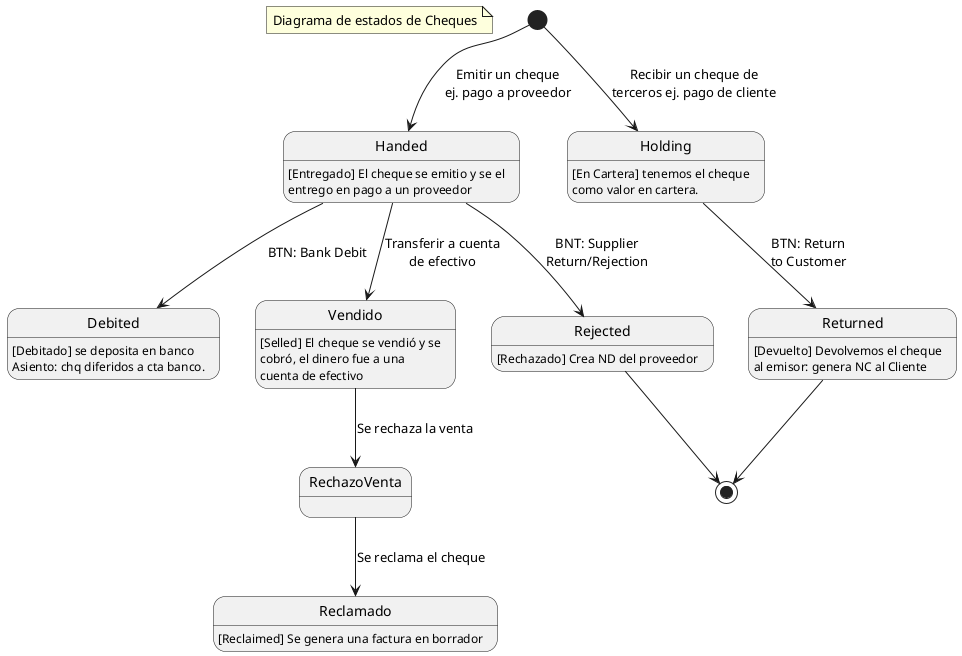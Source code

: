 @startuml

' Cheques de terceros, en desarrollo...
'        ('draft', 'Draft'),
'        ('holding', 'Holding'),
'        ('deposited', 'Deposited'), -------------
'        ('selled', 'Selled'),      ----------------
'        ('delivered', 'Delivered'), [Endosado]
'        ('transfered', 'Transfered'),
'        ('reclaimed', 'Reclaimed'), ------------
'        ('withdrawed', 'Withdrawed'),
'        ('handed', 'Handed'),      -------------
'        ('rejected', 'Rejected'), --------------
'        ('debited', 'Debited'),
'        ('returned', 'Returned'), --------------
'        ('changed', 'Changed'),
'        ('cancel', 'Cancel'),

'        'holding':   ['draft', 'deposited', 'selled', 'delivered', 'transfered'],
'        'delivered': ['holding'],
'        'deposited': ['holding', 'rejected'],
'        'selled':    ['holding'],
'        'handed':    ['draft'],
'        'transfered': ['holding'],
'        'withdrawed': ['draft'],
'        'rejected':  ['delivered', 'deposited', 'selled', 'handed'],
'        'debited':   ['handed'],
'        'returned':  ['handed', 'holding'],
'        'changed':   ['handed', 'holding'],
'        'cancel':    ['draft'],
'        'reclaimed': ['rejected'],

note "Diagrama de estados de Cheques" as N1

Handed: [Entregado] El cheque se emitio y se el\nentrego en pago a un proveedor
Rejected: [Rechazado] Crea ND del proveedor
Debited: [Debitado] se deposita en banco\nAsiento: chq diferidos a cta banco.
Holding: [En Cartera] tenemos el cheque\ncomo valor en cartera.
Returned: [Devuelto] Devolvemos el cheque\nal emisor: genera NC al Cliente

[*] --> Handed : Emitir un cheque\nej. pago a proveedor
Handed --> Debited : BTN: Bank Debit
Handed --> Rejected: BNT: Supplier\nReturn/Rejection
Rejected --> [*]

[*] --> Holding: Recibir un cheque de\nterceros ej. pago de cliente
Holding --> Returned: BTN: Return\nto Customer
Returned --> [*]



Vendido: [Selled] El cheque se vendió y se\ncobró, el dinero fue a una\ncuenta de efectivo
Reclamado: [Reclaimed] Se genera una factura en borrador

Handed --> Vendido: Transferir a cuenta\nde efectivo

Vendido --> RechazoVenta : Se rechaza la venta
RechazoVenta --> Reclamado: Se reclama el cheque

@enduml
